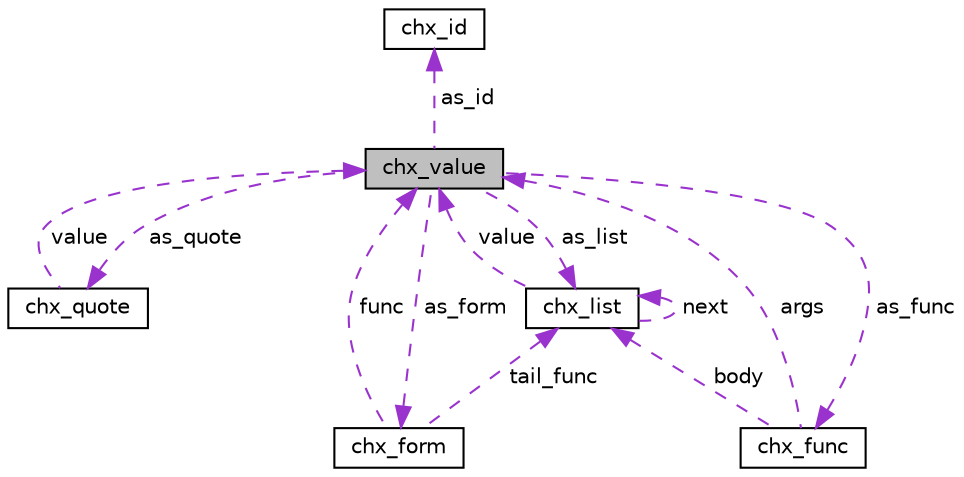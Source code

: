 digraph "chx_value"
{
 // LATEX_PDF_SIZE
  edge [fontname="Helvetica",fontsize="10",labelfontname="Helvetica",labelfontsize="10"];
  node [fontname="Helvetica",fontsize="10",shape=record];
  Node1 [label="chx_value",height=0.2,width=0.4,color="black", fillcolor="grey75", style="filled", fontcolor="black",tooltip="Represents a value in the cheax environment."];
  Node2 -> Node1 [dir="back",color="darkorchid3",fontsize="10",style="dashed",label=" as_quote" ,fontname="Helvetica"];
  Node2 [label="chx_quote",height=0.2,width=0.4,color="black", fillcolor="white", style="filled",URL="$structchx__quote.html",tooltip="Quoted value type."];
  Node1 -> Node2 [dir="back",color="darkorchid3",fontsize="10",style="dashed",label=" value" ,fontname="Helvetica"];
  Node3 -> Node1 [dir="back",color="darkorchid3",fontsize="10",style="dashed",label=" as_form" ,fontname="Helvetica"];
  Node3 [label="chx_form",height=0.2,width=0.4,color="black", fillcolor="white", style="filled",URL="$structchx__form.html",tooltip="Cheax external/user function expression."];
  Node4 -> Node3 [dir="back",color="darkorchid3",fontsize="10",style="dashed",label=" tail_func" ,fontname="Helvetica"];
  Node4 [label="chx_list",height=0.2,width=0.4,color="black", fillcolor="white", style="filled",URL="$structchx__list.html",tooltip="List type."];
  Node4 -> Node4 [dir="back",color="darkorchid3",fontsize="10",style="dashed",label=" next" ,fontname="Helvetica"];
  Node1 -> Node4 [dir="back",color="darkorchid3",fontsize="10",style="dashed",label=" value" ,fontname="Helvetica"];
  Node1 -> Node3 [dir="back",color="darkorchid3",fontsize="10",style="dashed",label=" func" ,fontname="Helvetica"];
  Node5 -> Node1 [dir="back",color="darkorchid3",fontsize="10",style="dashed",label=" as_id" ,fontname="Helvetica"];
  Node5 [label="chx_id",height=0.2,width=0.4,color="black", fillcolor="white", style="filled",URL="$structchx__id.html",tooltip="Identifier type."];
  Node4 -> Node1 [dir="back",color="darkorchid3",fontsize="10",style="dashed",label=" as_list" ,fontname="Helvetica"];
  Node6 -> Node1 [dir="back",color="darkorchid3",fontsize="10",style="dashed",label=" as_func" ,fontname="Helvetica"];
  Node6 [label="chx_func",height=0.2,width=0.4,color="black", fillcolor="white", style="filled",URL="$structchx__func.html",tooltip="Function or macro type."];
  Node4 -> Node6 [dir="back",color="darkorchid3",fontsize="10",style="dashed",label=" body" ,fontname="Helvetica"];
  Node1 -> Node6 [dir="back",color="darkorchid3",fontsize="10",style="dashed",label=" args" ,fontname="Helvetica"];
}
